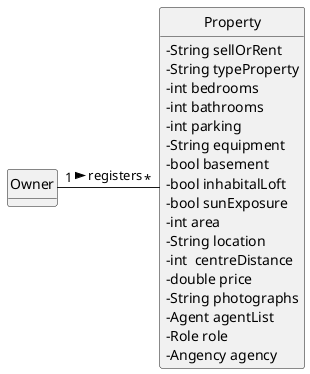 @startuml
skinparam monochrome true
skinparam packageStyle rectangle
skinparam shadowing false


skinparam classAttributeIconSize 0

hide circle
hide methods

class Owner {
}

class Property {
    - String sellOrRent
    - String typeProperty
    - int bedrooms
    - int bathrooms
    - int parking
    - String equipment
    - bool basement
    - bool inhabitalLoft
    - bool sunExposure
    - int area
    - String location
    - int  centreDistance
    - double price
    - String photographs
    - Agent agentList
    - Role role
    - Angency agency
}

Owner "1" - "*" Property: registers >
@enduml